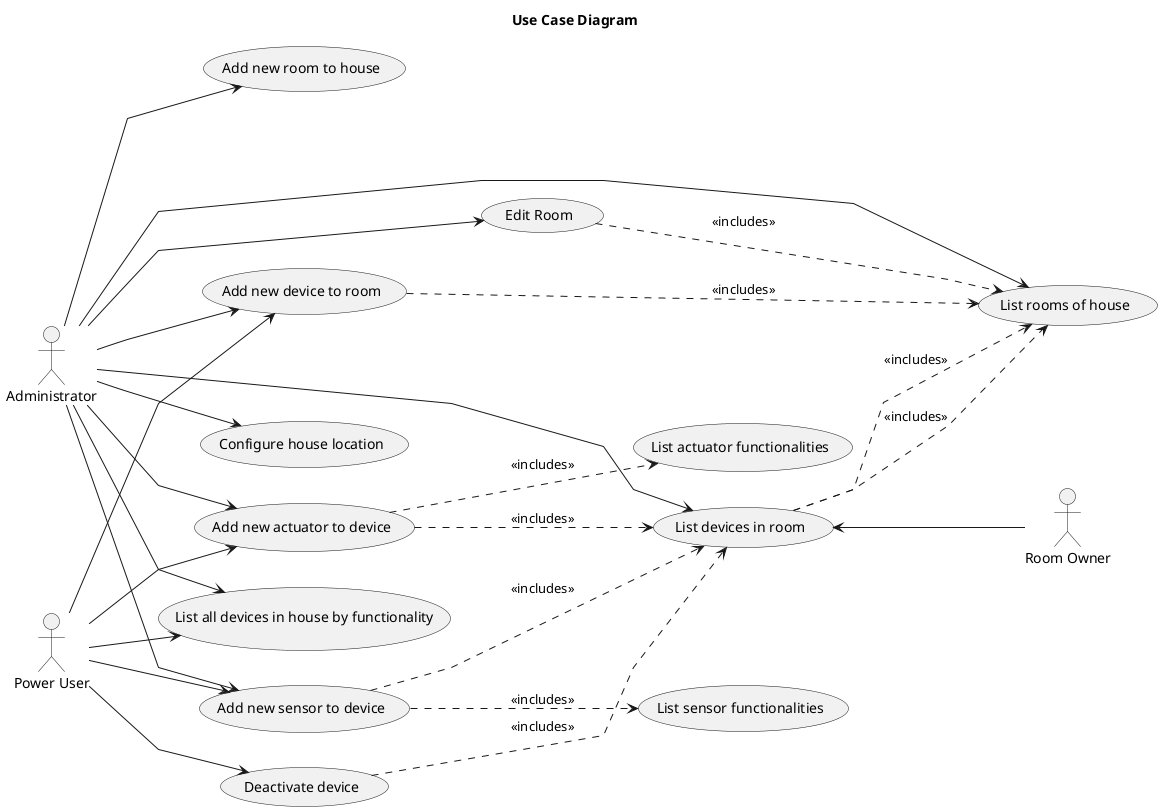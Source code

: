 @startuml
title Use Case Diagram

'https://plantuml.com/use-case-diagram

left to right direction
skinparam linetype polyline

:Administrator: as Admin
:Power User: as PU
:Room Owner: as RO

UC01 as (Configure house location)
UC02 as (Add new room to house)
UC03.1 as (List rooms of house)
UC03.2 as (Edit Room)
UC05V2 as (Add new device to room)
UC06 as (List devices in room)
UC07.1 as (List sensor functionalities)
UC07.2 as (Add new sensor to device)
UC08 as (Deactivate device)
UC09 as (List all devices in house by functionality)
UC12.1 as (List actuator functionalities)
UC12.2 as (Add new actuator to device)

Admin --> UC01
Admin --> UC02
Admin --> UC03.1
Admin --> UC03.2
UC03.2 ..> UC03.1: <<includes>>

Admin --> UC05V2
UC05V2 ..> UC03.1: <<includes>>

Admin --> UC06
UC06 ..> UC03.1: <<includes>>

Admin --> UC07.2
UC07.2 ..> UC06: <<includes>>
UC07.2 ..> UC07.1: <<includes>>

Admin --> UC09

PU --> UC05V2
PU --> UC07.2
PU --> UC08
UC08 ..> UC06: <<includes>>

PU --> UC09

UC06 <-- RO
UC06 ..> UC03.1: <<includes>>

Admin --> UC12.2
UC12.2 ..> UC06: <<includes>>
UC12.2 ..> UC12.1: <<includes>>

PU --> UC12.2

@enduml
